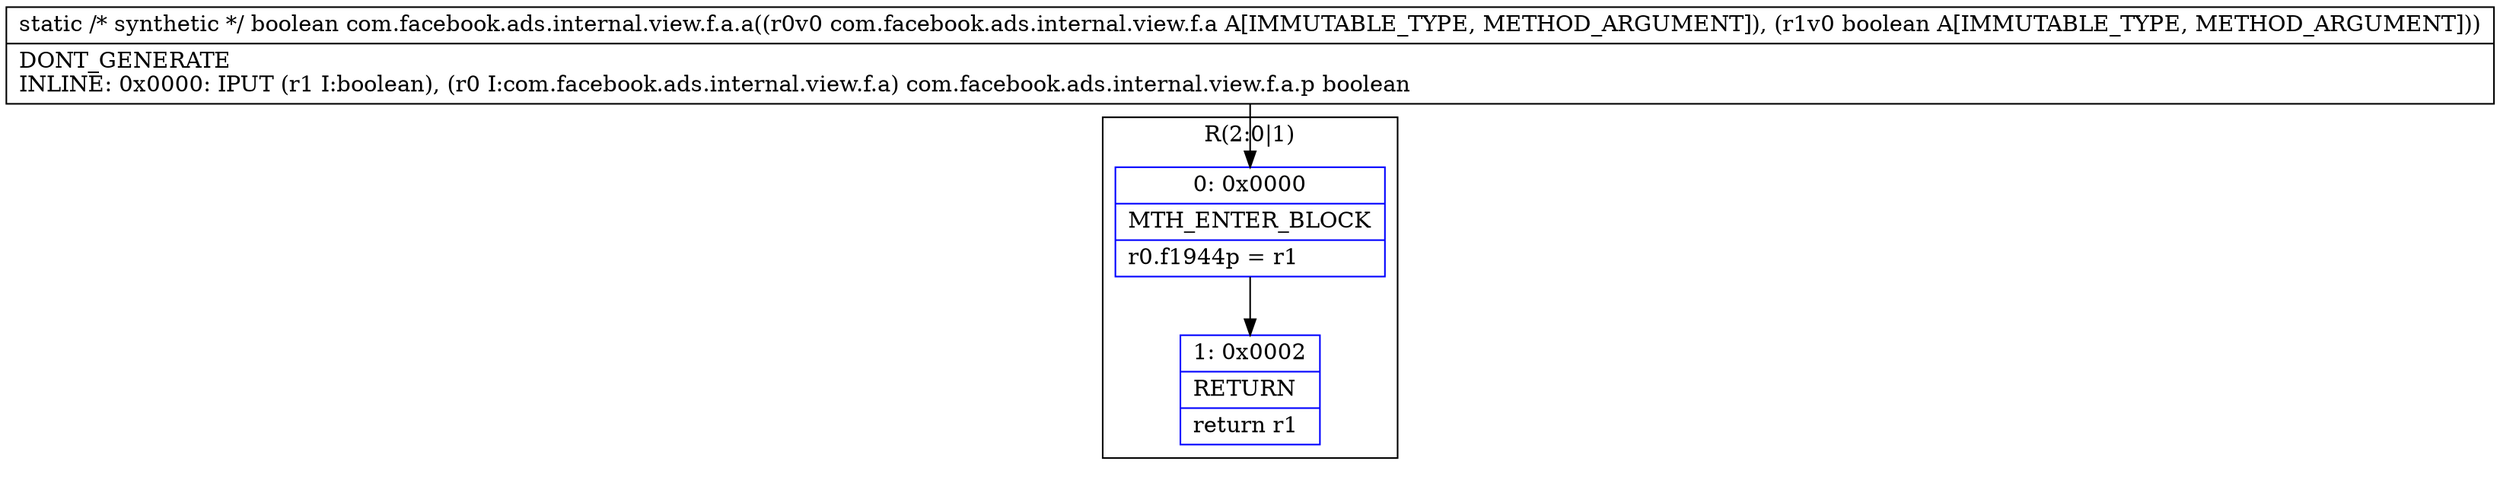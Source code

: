 digraph "CFG forcom.facebook.ads.internal.view.f.a.a(Lcom\/facebook\/ads\/internal\/view\/f\/a;Z)Z" {
subgraph cluster_Region_495520703 {
label = "R(2:0|1)";
node [shape=record,color=blue];
Node_0 [shape=record,label="{0\:\ 0x0000|MTH_ENTER_BLOCK\l|r0.f1944p = r1\l}"];
Node_1 [shape=record,label="{1\:\ 0x0002|RETURN\l|return r1\l}"];
}
MethodNode[shape=record,label="{static \/* synthetic *\/ boolean com.facebook.ads.internal.view.f.a.a((r0v0 com.facebook.ads.internal.view.f.a A[IMMUTABLE_TYPE, METHOD_ARGUMENT]), (r1v0 boolean A[IMMUTABLE_TYPE, METHOD_ARGUMENT]))  | DONT_GENERATE\lINLINE: 0x0000: IPUT  (r1 I:boolean), (r0 I:com.facebook.ads.internal.view.f.a) com.facebook.ads.internal.view.f.a.p boolean\l}"];
MethodNode -> Node_0;
Node_0 -> Node_1;
}

